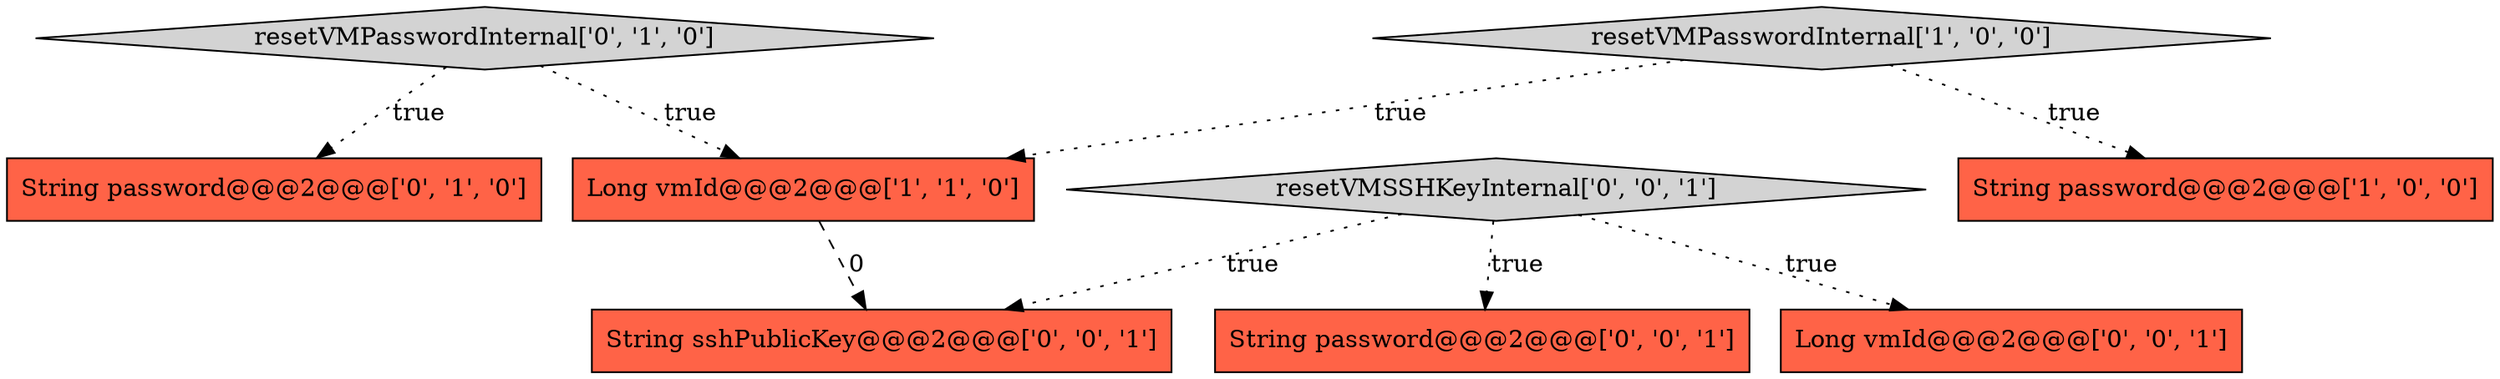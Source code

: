 digraph {
4 [style = filled, label = "resetVMPasswordInternal['0', '1', '0']", fillcolor = lightgray, shape = diamond image = "AAA0AAABBB2BBB"];
6 [style = filled, label = "resetVMSSHKeyInternal['0', '0', '1']", fillcolor = lightgray, shape = diamond image = "AAA0AAABBB3BBB"];
5 [style = filled, label = "String password@@@2@@@['0', '0', '1']", fillcolor = tomato, shape = box image = "AAA0AAABBB3BBB"];
8 [style = filled, label = "String sshPublicKey@@@2@@@['0', '0', '1']", fillcolor = tomato, shape = box image = "AAA0AAABBB3BBB"];
0 [style = filled, label = "String password@@@2@@@['1', '0', '0']", fillcolor = tomato, shape = box image = "AAA0AAABBB1BBB"];
1 [style = filled, label = "resetVMPasswordInternal['1', '0', '0']", fillcolor = lightgray, shape = diamond image = "AAA0AAABBB1BBB"];
7 [style = filled, label = "Long vmId@@@2@@@['0', '0', '1']", fillcolor = tomato, shape = box image = "AAA0AAABBB3BBB"];
3 [style = filled, label = "String password@@@2@@@['0', '1', '0']", fillcolor = tomato, shape = box image = "AAA0AAABBB2BBB"];
2 [style = filled, label = "Long vmId@@@2@@@['1', '1', '0']", fillcolor = tomato, shape = box image = "AAA0AAABBB1BBB"];
1->2 [style = dotted, label="true"];
2->8 [style = dashed, label="0"];
6->5 [style = dotted, label="true"];
1->0 [style = dotted, label="true"];
6->8 [style = dotted, label="true"];
4->3 [style = dotted, label="true"];
6->7 [style = dotted, label="true"];
4->2 [style = dotted, label="true"];
}
